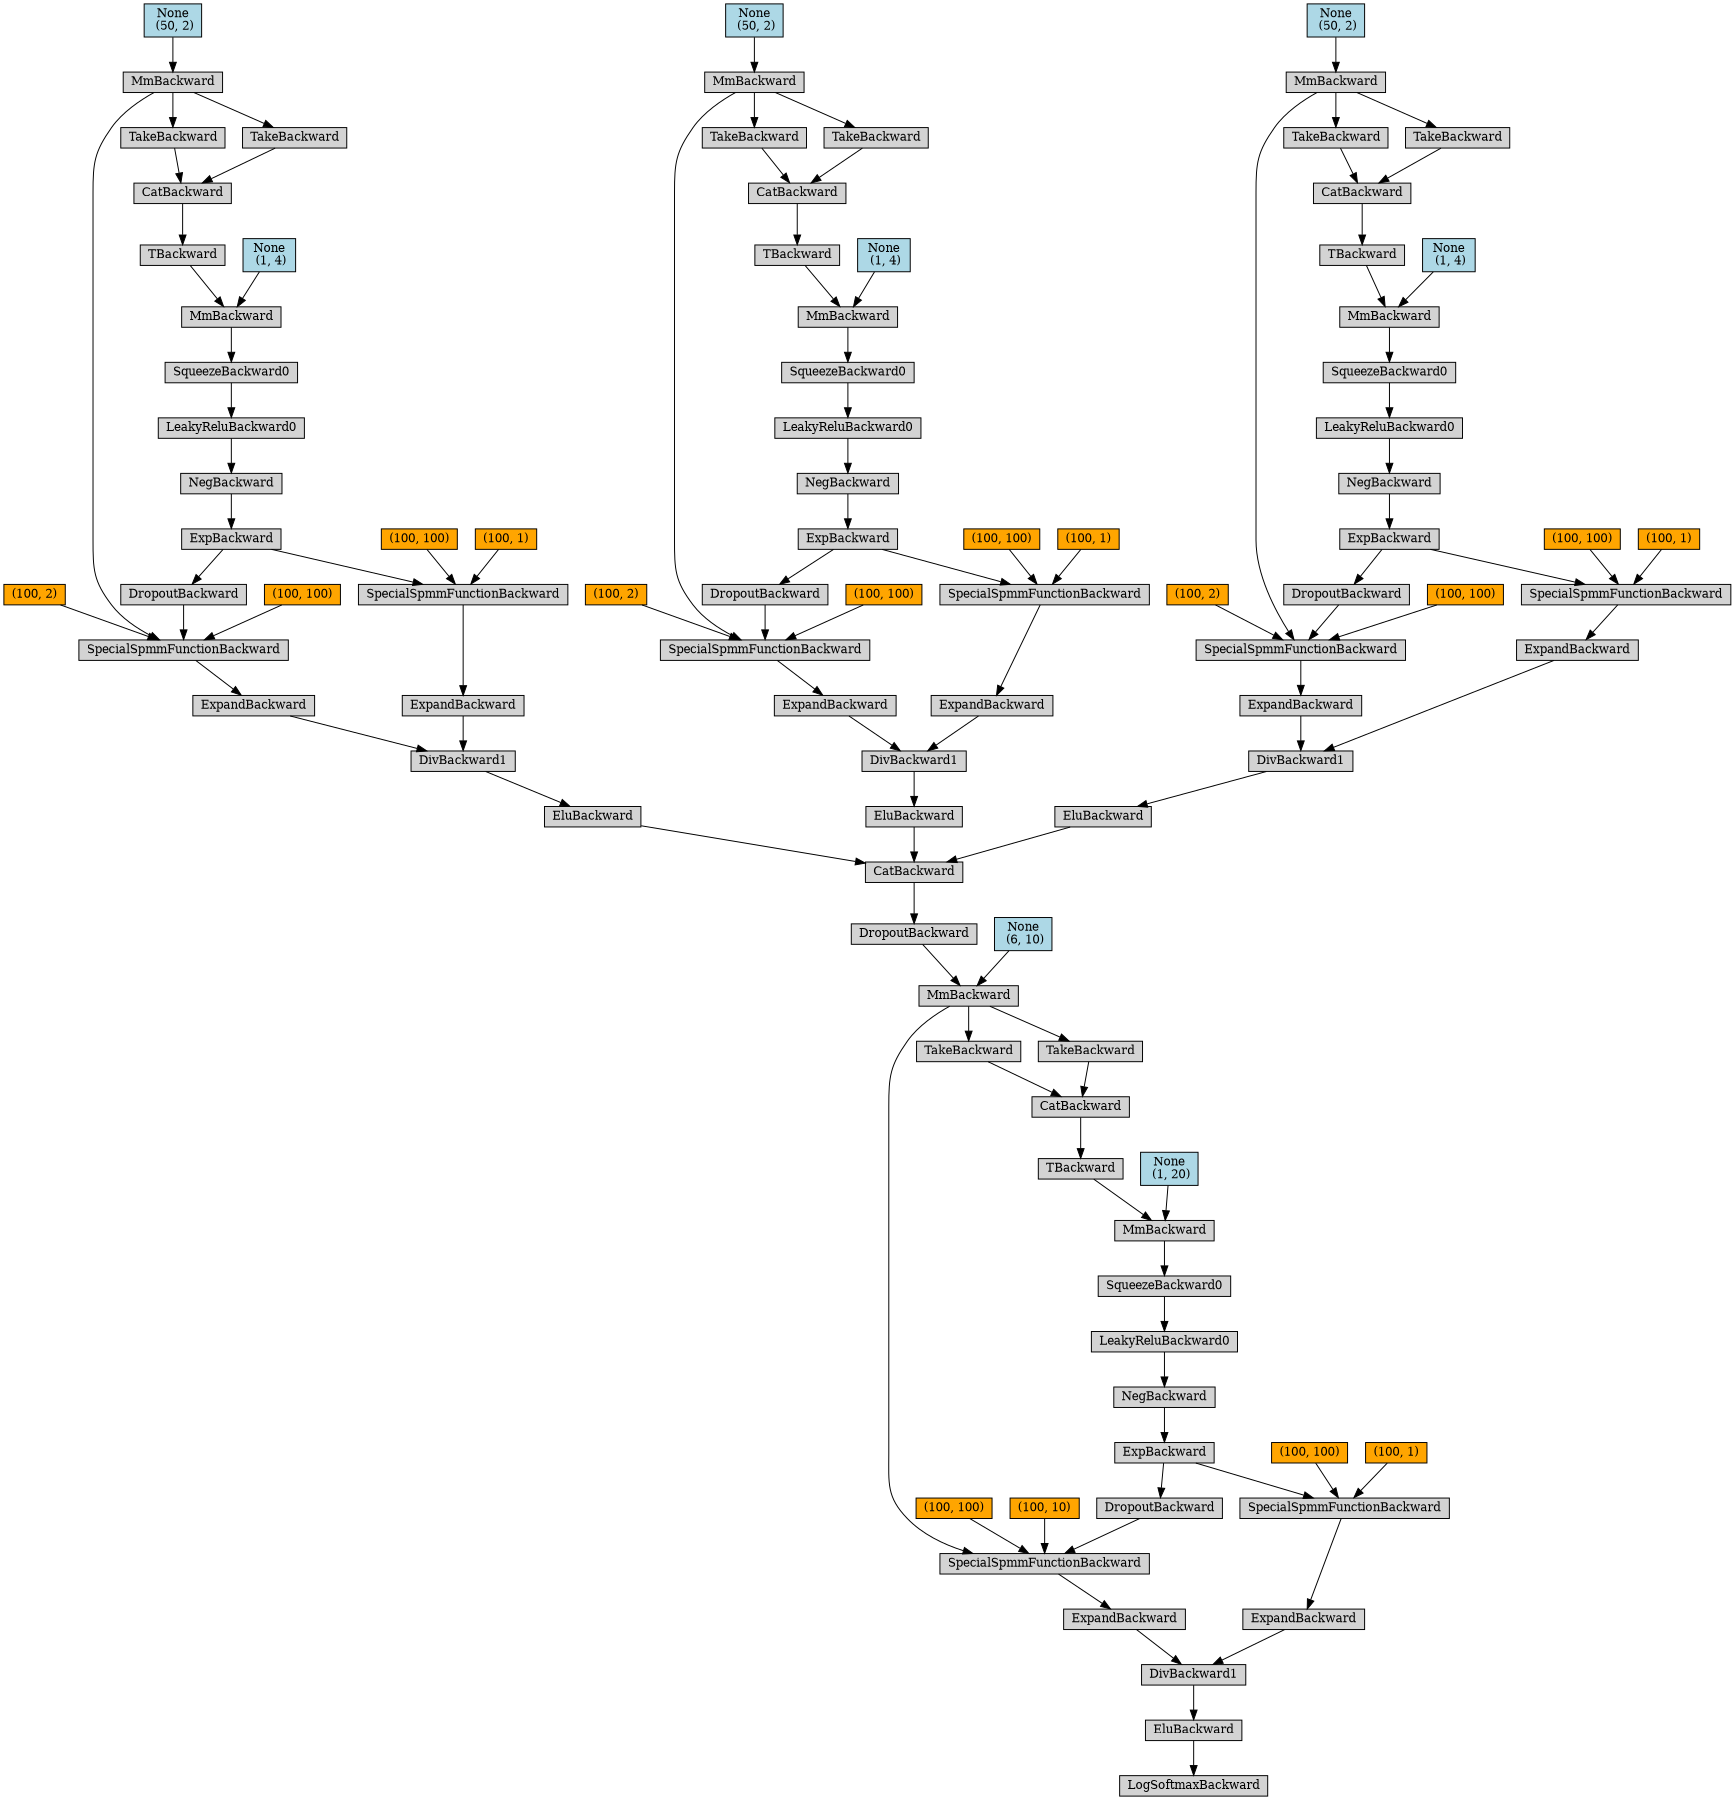 digraph {
	graph [size="12,12"]
	node [align=left fontsize=12 height=0.2 ranksep=0.1 shape=box style=filled]
	1677439995128 [label=LogSoftmaxBackward]
	1677439995240 -> 1677439995128
	1677439995240 [label=EluBackward]
	1677439995352 -> 1677439995240
	1677439995352 [label=DivBackward1]
	1677439995464 -> 1677439995352
	1677439995464 [label=ExpandBackward]
	1677440075480 -> 1677439995464
	1677440075480 [label=SpecialSpmmFunctionBackward]
	1677440075144 -> 1677440075480
	1677440075144 [label=DropoutBackward]
	1677439995800 -> 1677440075144
	1677439995800 [label=ExpBackward]
	1677440090184 -> 1677439995800
	1677440090184 [label=NegBackward]
	1677440090296 -> 1677440090184
	1677440090296 [label=LeakyReluBackward0]
	1677440090464 -> 1677440090296
	1677440090464 [label=SqueezeBackward0]
	1677440090632 -> 1677440090464
	1677440090632 [label=MmBackward]
	1677440090800 -> 1677440090632
	1677440090800 [label="None
 (1, 20)" fillcolor=lightblue]
	1677440090856 -> 1677440090632
	1677440090856 [label=TBackward]
	1677440090968 -> 1677440090856
	1677440090968 [label=CatBackward]
	1677440091192 -> 1677440090968
	1677440091192 [label=TakeBackward]
	1677439995688 -> 1677440091192
	1677439995688 [label=MmBackward]
	1677440074472 -> 1677439995688
	1677440074472 [label=DropoutBackward]
	1677440091584 -> 1677440074472
	1677440091584 [label=CatBackward]
	1677440091752 -> 1677440091584
	1677440091752 [label=EluBackward]
	1677440091976 -> 1677440091752
	1677440091976 [label=DivBackward1]
	1677440092144 -> 1677440091976
	1677440092144 [label=ExpandBackward]
	1677438970232 -> 1677440092144
	1677438970232 [label=SpecialSpmmFunctionBackward]
	1677438969896 -> 1677438970232
	1677438969896 [label=DropoutBackward]
	1677440092536 -> 1677438969896
	1677440092536 [label=ExpBackward]
	1677440092704 -> 1677440092536
	1677440092704 [label=NegBackward]
	1677440092872 -> 1677440092704
	1677440092872 [label=LeakyReluBackward0]
	1677440093040 -> 1677440092872
	1677440093040 [label=SqueezeBackward0]
	1677440093208 -> 1677440093040
	1677440093208 [label=MmBackward]
	1677440093376 -> 1677440093208
	1677440093376 [label="None
 (1, 4)" fillcolor=lightblue]
	1677440093432 -> 1677440093208
	1677440093432 [label=TBackward]
	1677440093600 -> 1677440093432
	1677440093600 [label=CatBackward]
	1677440093712 -> 1677440093600
	1677440093712 [label=TakeBackward]
	1677440092424 -> 1677440093712
	1677440092424 [label=MmBackward]
	1677440093992 -> 1677440092424
	1677440093992 [label="None
 (50, 2)" fillcolor=lightblue]
	1677440093768 -> 1677440093600
	1677440093768 [label=TakeBackward]
	1677440092424 -> 1677440093768
	1677440092424 -> 1677438970232
	1677440079552 -> 1677438970232
	1677440079552 [label="(100, 100)" fillcolor=orange]
	1677440079480 -> 1677438970232
	1677440079480 [label="(100, 2)" fillcolor=orange]
	1677440092200 -> 1677440091976
	1677440092200 [label=ExpandBackward]
	1677438969560 -> 1677440092200
	1677438969560 [label=SpecialSpmmFunctionBackward]
	1677440092536 -> 1677438969560
	1677440079696 -> 1677438969560
	1677440079696 [label="(100, 100)" fillcolor=orange]
	1677440079624 -> 1677438969560
	1677440079624 [label="(100, 1)" fillcolor=orange]
	1677440091808 -> 1677440091584
	1677440091808 [label=EluBackward]
	1677440092032 -> 1677440091808
	1677440092032 [label=DivBackward1]
	1677440092312 -> 1677440092032
	1677440092312 [label=ExpandBackward]
	1677438971240 -> 1677440092312
	1677438971240 [label=SpecialSpmmFunctionBackward]
	1677438970904 -> 1677438971240
	1677438970904 [label=DropoutBackward]
	1677440093264 -> 1677438970904
	1677440093264 [label=ExpBackward]
	1677440093544 -> 1677440093264
	1677440093544 [label=NegBackward]
	1677440093880 -> 1677440093544
	1677440093880 [label=LeakyReluBackward0]
	1677440094160 -> 1677440093880
	1677440094160 [label=SqueezeBackward0]
	1677440102472 -> 1677440094160
	1677440102472 [label=MmBackward]
	1677440102584 -> 1677440102472
	1677440102584 [label="None
 (1, 4)" fillcolor=lightblue]
	1677440102640 -> 1677440102472
	1677440102640 [label=TBackward]
	1677440102808 -> 1677440102640
	1677440102808 [label=CatBackward]
	1677440102864 -> 1677440102808
	1677440102864 [label=TakeBackward]
	1677440092928 -> 1677440102864
	1677440092928 [label=MmBackward]
	1677440103088 -> 1677440092928
	1677440103088 [label="None
 (50, 2)" fillcolor=lightblue]
	1677440102920 -> 1677440102808
	1677440102920 [label=TakeBackward]
	1677440092928 -> 1677440102920
	1677440092928 -> 1677438971240
	1677440079768 -> 1677438971240
	1677440079768 [label="(100, 100)" fillcolor=orange]
	1677440079840 -> 1677438971240
	1677440079840 [label="(100, 2)" fillcolor=orange]
	1677440092480 -> 1677440092032
	1677440092480 [label=ExpandBackward]
	1677438970568 -> 1677440092480
	1677438970568 [label=SpecialSpmmFunctionBackward]
	1677440093264 -> 1677438970568
	1677440079984 -> 1677438970568
	1677440079984 [label="(100, 100)" fillcolor=orange]
	1677440079912 -> 1677438970568
	1677440079912 [label="(100, 1)" fillcolor=orange]
	1677440091864 -> 1677440091584
	1677440091864 [label=EluBackward]
	1677440092256 -> 1677440091864
	1677440092256 [label=DivBackward1]
	1677440092760 -> 1677440092256
	1677440092760 [label=ExpandBackward]
	1677440074136 -> 1677440092760
	1677440074136 [label=SpecialSpmmFunctionBackward]
	1677440073800 -> 1677440074136
	1677440073800 [label=DropoutBackward]
	1677440102528 -> 1677440073800
	1677440102528 [label=ExpBackward]
	1677440102752 -> 1677440102528
	1677440102752 [label=NegBackward]
	1677440103032 -> 1677440102752
	1677440103032 [label=LeakyReluBackward0]
	1677440103256 -> 1677440103032
	1677440103256 [label=SqueezeBackward0]
	1677440103312 -> 1677440103256
	1677440103312 [label=MmBackward]
	1677440103424 -> 1677440103312
	1677440103424 [label="None
 (1, 4)" fillcolor=lightblue]
	1677440103480 -> 1677440103312
	1677440103480 [label=TBackward]
	1677440103648 -> 1677440103480
	1677440103648 [label=CatBackward]
	1677440103704 -> 1677440103648
	1677440103704 [label=TakeBackward]
	1677440094048 -> 1677440103704
	1677440094048 [label=MmBackward]
	1677440103928 -> 1677440094048
	1677440103928 [label="None
 (50, 2)" fillcolor=lightblue]
	1677440103760 -> 1677440103648
	1677440103760 [label=TakeBackward]
	1677440094048 -> 1677440103760
	1677440094048 -> 1677440074136
	1677440080056 -> 1677440074136
	1677440080056 [label="(100, 100)" fillcolor=orange]
	1677440080128 -> 1677440074136
	1677440080128 [label="(100, 2)" fillcolor=orange]
	1677440093096 -> 1677440092256
	1677440093096 [label=ExpandBackward]
	1677438971576 -> 1677440093096
	1677438971576 [label=SpecialSpmmFunctionBackward]
	1677440102528 -> 1677438971576
	1677440080272 -> 1677438971576
	1677440080272 [label="(100, 100)" fillcolor=orange]
	1677440080200 -> 1677438971576
	1677440080200 [label="(100, 1)" fillcolor=orange]
	1677440091472 -> 1677439995688
	1677440091472 [label="None
 (6, 10)" fillcolor=lightblue]
	1677440091248 -> 1677440090968
	1677440091248 [label=TakeBackward]
	1677439995688 -> 1677440091248
	1677439995688 -> 1677440075480
	1677440080344 -> 1677440075480
	1677440080344 [label="(100, 100)" fillcolor=orange]
	1677440080416 -> 1677440075480
	1677440080416 [label="(100, 10)" fillcolor=orange]
	1677439995520 -> 1677439995352
	1677439995520 [label=ExpandBackward]
	1677440074808 -> 1677439995520
	1677440074808 [label=SpecialSpmmFunctionBackward]
	1677439995800 -> 1677440074808
	1677440080560 -> 1677440074808
	1677440080560 [label="(100, 100)" fillcolor=orange]
	1677440080488 -> 1677440074808
	1677440080488 [label="(100, 1)" fillcolor=orange]
}
